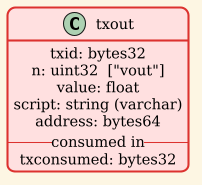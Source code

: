 @startuml txout

!theme sunlust

class txout {
    txid: bytes32
    n: uint32  ["vout"]
    value: float
    script: string (varchar)
    address: bytes64
    --consumed in--
    txconsumed: bytes32
}

@enduml
